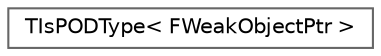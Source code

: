 digraph "Graphical Class Hierarchy"
{
 // INTERACTIVE_SVG=YES
 // LATEX_PDF_SIZE
  bgcolor="transparent";
  edge [fontname=Helvetica,fontsize=10,labelfontname=Helvetica,labelfontsize=10];
  node [fontname=Helvetica,fontsize=10,shape=box,height=0.2,width=0.4];
  rankdir="LR";
  Node0 [id="Node000000",label="TIsPODType\< FWeakObjectPtr \>",height=0.2,width=0.4,color="grey40", fillcolor="white", style="filled",URL="$d3/dce/structTIsPODType_3_01FWeakObjectPtr_01_4.html",tooltip=" "];
}
